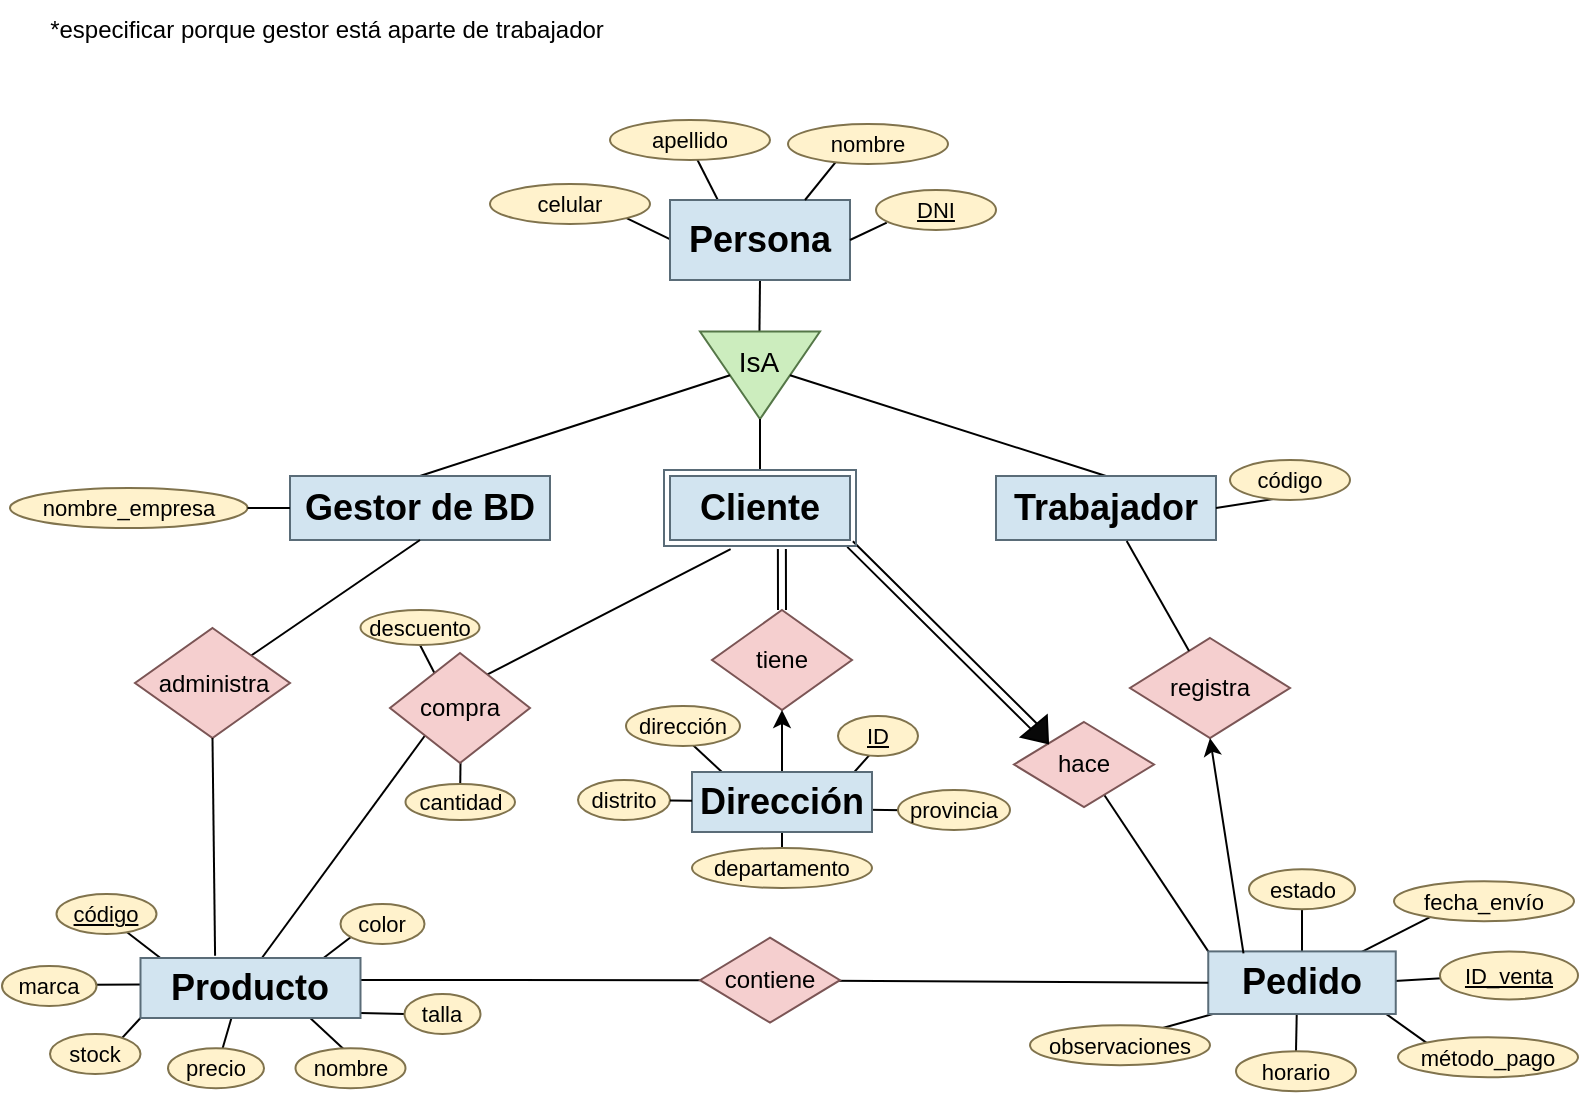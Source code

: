 <mxfile version="24.7.17">
  <diagram id="R2lEEEUBdFMjLlhIrx00" name="Page-1">
    <mxGraphModel dx="619" dy="688" grid="0" gridSize="10" guides="1" tooltips="1" connect="1" arrows="1" fold="1" page="1" pageScale="1" pageWidth="850" pageHeight="1100" math="0" shadow="0" extFonts="Permanent Marker^https://fonts.googleapis.com/css?family=Permanent+Marker">
      <root>
        <mxCell id="0" />
        <mxCell id="1" parent="0" />
        <mxCell id="55ezojVvOQlJSLOhFWwa-69" value="" style="endArrow=none;html=1;rounded=0;exitX=0.439;exitY=0.027;exitDx=0;exitDy=0;entryX=0.745;entryY=0.91;entryDx=0;entryDy=0;entryPerimeter=0;exitPerimeter=0;" edge="1" parent="1" source="55ezojVvOQlJSLOhFWwa-61" target="ELXSJOn3E0flHP4w-PMO-53">
          <mxGeometry width="50" height="50" relative="1" as="geometry">
            <mxPoint x="119.25" y="650" as="sourcePoint" />
            <mxPoint x="123.25" y="629" as="targetPoint" />
          </mxGeometry>
        </mxCell>
        <mxCell id="55ezojVvOQlJSLOhFWwa-68" value="" style="endArrow=none;html=1;rounded=0;exitX=0.551;exitY=0.15;exitDx=0;exitDy=0;entryX=0.414;entryY=0.993;entryDx=0;entryDy=0;entryPerimeter=0;exitPerimeter=0;" edge="1" parent="1" source="55ezojVvOQlJSLOhFWwa-62" target="ELXSJOn3E0flHP4w-PMO-53">
          <mxGeometry width="50" height="50" relative="1" as="geometry">
            <mxPoint x="80.25" y="641" as="sourcePoint" />
            <mxPoint x="98.25" y="625" as="targetPoint" />
          </mxGeometry>
        </mxCell>
        <mxCell id="55ezojVvOQlJSLOhFWwa-70" value="" style="endArrow=none;html=1;rounded=0;exitX=0;exitY=0.5;exitDx=0;exitDy=0;entryX=0.898;entryY=0.908;entryDx=0;entryDy=0;entryPerimeter=0;" edge="1" parent="1" source="55ezojVvOQlJSLOhFWwa-60" target="ELXSJOn3E0flHP4w-PMO-53">
          <mxGeometry width="50" height="50" relative="1" as="geometry">
            <mxPoint x="179.25" y="654" as="sourcePoint" />
            <mxPoint x="163.25" y="628" as="targetPoint" />
          </mxGeometry>
        </mxCell>
        <mxCell id="55ezojVvOQlJSLOhFWwa-67" value="" style="endArrow=none;html=1;rounded=0;exitX=0.772;exitY=0.161;exitDx=0;exitDy=0;entryX=0;entryY=1;entryDx=0;entryDy=0;exitPerimeter=0;" edge="1" parent="1" source="55ezojVvOQlJSLOhFWwa-63" target="ELXSJOn3E0flHP4w-PMO-53">
          <mxGeometry width="50" height="50" relative="1" as="geometry">
            <mxPoint x="71.25" y="610" as="sourcePoint" />
            <mxPoint x="96.25" y="612" as="targetPoint" />
          </mxGeometry>
        </mxCell>
        <mxCell id="55ezojVvOQlJSLOhFWwa-66" value="" style="endArrow=none;html=1;rounded=0;exitX=0.953;exitY=0.471;exitDx=0;exitDy=0;entryX=0.008;entryY=0.44;entryDx=0;entryDy=0;exitPerimeter=0;entryPerimeter=0;" edge="1" parent="1" source="55ezojVvOQlJSLOhFWwa-64" target="ELXSJOn3E0flHP4w-PMO-53">
          <mxGeometry width="50" height="50" relative="1" as="geometry">
            <mxPoint x="93.25" y="586" as="sourcePoint" />
            <mxPoint x="105.25" y="599" as="targetPoint" />
          </mxGeometry>
        </mxCell>
        <mxCell id="55ezojVvOQlJSLOhFWwa-65" value="" style="endArrow=none;html=1;rounded=0;exitX=0.683;exitY=0.912;exitDx=0;exitDy=0;entryX=0.095;entryY=0.012;entryDx=0;entryDy=0;exitPerimeter=0;entryPerimeter=0;" edge="1" parent="1" source="55ezojVvOQlJSLOhFWwa-58" target="ELXSJOn3E0flHP4w-PMO-53">
          <mxGeometry width="50" height="50" relative="1" as="geometry">
            <mxPoint x="196.25" y="501" as="sourcePoint" />
            <mxPoint x="223.25" y="501" as="targetPoint" />
          </mxGeometry>
        </mxCell>
        <mxCell id="55ezojVvOQlJSLOhFWwa-71" value="" style="endArrow=none;html=1;rounded=0;exitX=0.171;exitY=0.751;exitDx=0;exitDy=0;entryX=0.826;entryY=0.016;entryDx=0;entryDy=0;exitPerimeter=0;entryPerimeter=0;" edge="1" parent="1" source="55ezojVvOQlJSLOhFWwa-59" target="ELXSJOn3E0flHP4w-PMO-53">
          <mxGeometry width="50" height="50" relative="1" as="geometry">
            <mxPoint x="221.25" y="639" as="sourcePoint" />
            <mxPoint x="194.25" y="626" as="targetPoint" />
          </mxGeometry>
        </mxCell>
        <mxCell id="55ezojVvOQlJSLOhFWwa-22" value="" style="endArrow=none;html=1;rounded=0;entryX=0;entryY=0.5;entryDx=0;entryDy=0;exitX=0.909;exitY=0.367;exitDx=0;exitDy=0;exitPerimeter=0;" edge="1" parent="1" source="ELXSJOn3E0flHP4w-PMO-53" target="55ezojVvOQlJSLOhFWwa-21">
          <mxGeometry width="50" height="50" relative="1" as="geometry">
            <mxPoint x="230" y="642" as="sourcePoint" />
            <mxPoint x="353" y="644" as="targetPoint" />
          </mxGeometry>
        </mxCell>
        <mxCell id="55ezojVvOQlJSLOhFWwa-9" value="" style="endArrow=none;html=1;rounded=0;exitX=0.777;exitY=0.071;exitDx=0;exitDy=0;entryX=0.222;entryY=0.85;entryDx=0;entryDy=0;entryPerimeter=0;exitPerimeter=0;" edge="1" parent="1" source="ELXSJOn3E0flHP4w-PMO-58" target="55ezojVvOQlJSLOhFWwa-57">
          <mxGeometry width="50" height="50" relative="1" as="geometry">
            <mxPoint x="746" y="644.6" as="sourcePoint" />
            <mxPoint x="730.02" y="557.12" as="targetPoint" />
          </mxGeometry>
        </mxCell>
        <mxCell id="55ezojVvOQlJSLOhFWwa-19" value="" style="endArrow=none;html=1;rounded=0;exitX=0.971;exitY=0.476;exitDx=0;exitDy=0;exitPerimeter=0;entryX=0.043;entryY=0.552;entryDx=0;entryDy=0;entryPerimeter=0;" edge="1" parent="1" source="ELXSJOn3E0flHP4w-PMO-58" target="55ezojVvOQlJSLOhFWwa-18">
          <mxGeometry width="50" height="50" relative="1" as="geometry">
            <mxPoint x="709" y="652.6" as="sourcePoint" />
            <mxPoint x="736" y="664.6" as="targetPoint" />
          </mxGeometry>
        </mxCell>
        <mxCell id="55ezojVvOQlJSLOhFWwa-15" value="" style="endArrow=none;html=1;rounded=0;entryX=0;entryY=0;entryDx=0;entryDy=0;" edge="1" parent="1" source="ELXSJOn3E0flHP4w-PMO-50" target="ELXSJOn3E0flHP4w-PMO-58">
          <mxGeometry width="50" height="50" relative="1" as="geometry">
            <mxPoint x="710" y="493" as="sourcePoint" />
            <mxPoint x="640" y="620" as="targetPoint" />
          </mxGeometry>
        </mxCell>
        <mxCell id="55ezojVvOQlJSLOhFWwa-12" value="" style="endArrow=none;html=1;rounded=0;exitX=0.907;exitY=0.91;exitDx=0;exitDy=0;entryX=0.196;entryY=0.26;entryDx=0;entryDy=0;entryPerimeter=0;exitPerimeter=0;" edge="1" parent="1" source="ELXSJOn3E0flHP4w-PMO-58" target="55ezojVvOQlJSLOhFWwa-11">
          <mxGeometry width="50" height="50" relative="1" as="geometry">
            <mxPoint x="708" y="644.6" as="sourcePoint" />
            <mxPoint x="730" y="657.6" as="targetPoint" />
          </mxGeometry>
        </mxCell>
        <mxCell id="55ezojVvOQlJSLOhFWwa-48" value="" style="endArrow=none;html=1;rounded=0;entryX=0.101;entryY=0.936;entryDx=0;entryDy=0;exitX=0.682;exitY=0.14;exitDx=0;exitDy=0;exitPerimeter=0;entryPerimeter=0;" edge="1" parent="1" source="55ezojVvOQlJSLOhFWwa-45" target="ELXSJOn3E0flHP4w-PMO-58">
          <mxGeometry width="50" height="50" relative="1" as="geometry">
            <mxPoint x="686" y="652.6" as="sourcePoint" />
            <mxPoint x="626" y="614.6" as="targetPoint" />
          </mxGeometry>
        </mxCell>
        <mxCell id="55ezojVvOQlJSLOhFWwa-47" value="" style="endArrow=none;html=1;rounded=0;exitX=0.472;exitY=0.987;exitDx=0;exitDy=0;entryX=0.5;entryY=0;entryDx=0;entryDy=0;exitPerimeter=0;" edge="1" parent="1" source="ELXSJOn3E0flHP4w-PMO-58" target="55ezojVvOQlJSLOhFWwa-56">
          <mxGeometry width="50" height="50" relative="1" as="geometry">
            <mxPoint x="639" y="620.6" as="sourcePoint" />
            <mxPoint x="680.71" y="636.64" as="targetPoint" />
          </mxGeometry>
        </mxCell>
        <mxCell id="55ezojVvOQlJSLOhFWwa-17" value="" style="endArrow=none;html=1;rounded=0;exitX=0.5;exitY=0;exitDx=0;exitDy=0;entryX=0.5;entryY=1;entryDx=0;entryDy=0;" edge="1" parent="1" source="ELXSJOn3E0flHP4w-PMO-58" target="55ezojVvOQlJSLOhFWwa-16">
          <mxGeometry width="50" height="50" relative="1" as="geometry">
            <mxPoint x="626" y="634.6" as="sourcePoint" />
            <mxPoint x="661" y="564.6" as="targetPoint" />
          </mxGeometry>
        </mxCell>
        <mxCell id="55ezojVvOQlJSLOhFWwa-43" value="" style="endArrow=none;html=1;rounded=0;exitX=0.211;exitY=0.126;exitDx=0;exitDy=0;exitPerimeter=0;entryX=0.575;entryY=0.943;entryDx=0;entryDy=0;entryPerimeter=0;" edge="1" parent="1" source="ELXSJOn3E0flHP4w-PMO-56" target="55ezojVvOQlJSLOhFWwa-36">
          <mxGeometry width="50" height="50" relative="1" as="geometry">
            <mxPoint x="371" y="542" as="sourcePoint" />
            <mxPoint x="335" y="549" as="targetPoint" />
          </mxGeometry>
        </mxCell>
        <mxCell id="55ezojVvOQlJSLOhFWwa-39" value="" style="endArrow=none;html=1;rounded=0;entryX=0.5;entryY=0;entryDx=0;entryDy=0;exitX=0.5;exitY=1;exitDx=0;exitDy=0;" edge="1" parent="1" source="ELXSJOn3E0flHP4w-PMO-56" target="55ezojVvOQlJSLOhFWwa-33">
          <mxGeometry width="50" height="50" relative="1" as="geometry">
            <mxPoint x="458" y="539" as="sourcePoint" />
            <mxPoint x="490" y="539" as="targetPoint" />
          </mxGeometry>
        </mxCell>
        <mxCell id="55ezojVvOQlJSLOhFWwa-38" value="" style="endArrow=none;html=1;rounded=0;entryX=0.448;entryY=0.852;entryDx=0;entryDy=0;exitX=0.881;exitY=0.071;exitDx=0;exitDy=0;exitPerimeter=0;entryPerimeter=0;" edge="1" parent="1" source="ELXSJOn3E0flHP4w-PMO-56" target="55ezojVvOQlJSLOhFWwa-31">
          <mxGeometry width="50" height="50" relative="1" as="geometry">
            <mxPoint x="458" y="539" as="sourcePoint" />
            <mxPoint x="490" y="546" as="targetPoint" />
          </mxGeometry>
        </mxCell>
        <mxCell id="55ezojVvOQlJSLOhFWwa-37" value="" style="endArrow=none;html=1;rounded=0;entryX=0.057;entryY=0.505;entryDx=0;entryDy=0;exitX=0.975;exitY=0.63;exitDx=0;exitDy=0;exitPerimeter=0;entryPerimeter=0;" edge="1" parent="1" source="ELXSJOn3E0flHP4w-PMO-56" target="55ezojVvOQlJSLOhFWwa-34">
          <mxGeometry width="50" height="50" relative="1" as="geometry">
            <mxPoint x="589" y="500" as="sourcePoint" />
            <mxPoint x="678" y="627" as="targetPoint" />
          </mxGeometry>
        </mxCell>
        <mxCell id="55ezojVvOQlJSLOhFWwa-2" value="" style="endArrow=none;html=1;rounded=0;exitX=0.5;exitY=0;exitDx=0;exitDy=0;entryX=0.504;entryY=0.962;entryDx=0;entryDy=0;entryPerimeter=0;" edge="1" parent="1" source="55ezojVvOQlJSLOhFWwa-1" target="ELXSJOn3E0flHP4w-PMO-48">
          <mxGeometry width="50" height="50" relative="1" as="geometry">
            <mxPoint x="302" y="445" as="sourcePoint" />
            <mxPoint x="322" y="465" as="targetPoint" />
          </mxGeometry>
        </mxCell>
        <mxCell id="ELXSJOn3E0flHP4w-PMO-84" value="" style="endArrow=none;html=1;rounded=0;exitX=0.333;exitY=0.22;exitDx=0;exitDy=0;entryX=0.5;entryY=1;entryDx=0;entryDy=0;exitPerimeter=0;" parent="1" source="ELXSJOn3E0flHP4w-PMO-48" target="ELXSJOn3E0flHP4w-PMO-82" edge="1">
          <mxGeometry width="50" height="50" relative="1" as="geometry">
            <mxPoint x="309" y="385" as="sourcePoint" />
            <mxPoint x="286" y="374" as="targetPoint" />
          </mxGeometry>
        </mxCell>
        <mxCell id="ELXSJOn3E0flHP4w-PMO-70" value="" style="shape=link;html=1;rounded=0;exitX=0.614;exitY=1.04;exitDx=0;exitDy=0;entryX=0.5;entryY=0;entryDx=0;entryDy=0;exitPerimeter=0;" parent="1" source="ELXSJOn3E0flHP4w-PMO-45" target="ELXSJOn3E0flHP4w-PMO-52" edge="1">
          <mxGeometry width="100" relative="1" as="geometry">
            <mxPoint x="380" y="530" as="sourcePoint" />
            <mxPoint x="480" y="530" as="targetPoint" />
          </mxGeometry>
        </mxCell>
        <mxCell id="ELXSJOn3E0flHP4w-PMO-69" value="" style="endArrow=none;html=1;rounded=0;exitX=0.683;exitY=0.203;exitDx=0;exitDy=0;entryX=0.347;entryY=1.04;entryDx=0;entryDy=0;exitPerimeter=0;entryPerimeter=0;" parent="1" source="ELXSJOn3E0flHP4w-PMO-48" target="ELXSJOn3E0flHP4w-PMO-45" edge="1">
          <mxGeometry width="50" height="50" relative="1" as="geometry">
            <mxPoint x="320" y="489" as="sourcePoint" />
            <mxPoint x="424" y="430" as="targetPoint" />
          </mxGeometry>
        </mxCell>
        <mxCell id="ELXSJOn3E0flHP4w-PMO-68" value="" style="endArrow=none;html=1;rounded=0;exitX=0.545;exitY=0.033;exitDx=0;exitDy=0;entryX=0;entryY=1;entryDx=0;entryDy=0;exitPerimeter=0;" parent="1" source="ELXSJOn3E0flHP4w-PMO-53" target="ELXSJOn3E0flHP4w-PMO-48" edge="1">
          <mxGeometry width="50" height="50" relative="1" as="geometry">
            <mxPoint x="400" y="570" as="sourcePoint" />
            <mxPoint x="450" y="520" as="targetPoint" />
          </mxGeometry>
        </mxCell>
        <mxCell id="ELXSJOn3E0flHP4w-PMO-22" value="" style="endArrow=none;html=1;rounded=0;exitX=0.057;exitY=0.505;exitDx=0;exitDy=0;exitPerimeter=0;entryX=0.5;entryY=1;entryDx=0;entryDy=0;" parent="1" source="ELXSJOn3E0flHP4w-PMO-31" target="ELXSJOn3E0flHP4w-PMO-2" edge="1">
          <mxGeometry width="50" height="50" relative="1" as="geometry">
            <mxPoint x="395" y="274" as="sourcePoint" />
            <mxPoint x="395" y="247" as="targetPoint" />
          </mxGeometry>
        </mxCell>
        <mxCell id="ELXSJOn3E0flHP4w-PMO-15" value="" style="endArrow=none;html=1;rounded=0;exitX=0.019;exitY=0.512;exitDx=0;exitDy=0;exitPerimeter=0;entryX=1;entryY=1;entryDx=0;entryDy=0;" parent="1" source="ELXSJOn3E0flHP4w-PMO-2" target="ELXSJOn3E0flHP4w-PMO-12" edge="1">
          <mxGeometry width="50" height="50" relative="1" as="geometry">
            <mxPoint x="350" y="227" as="sourcePoint" />
            <mxPoint x="320" y="215" as="targetPoint" />
          </mxGeometry>
        </mxCell>
        <mxCell id="ELXSJOn3E0flHP4w-PMO-14" value="" style="endArrow=none;html=1;rounded=0;entryX=0.538;entryY=0.932;entryDx=0;entryDy=0;entryPerimeter=0;exitX=0.27;exitY=0.018;exitDx=0;exitDy=0;exitPerimeter=0;" parent="1" source="ELXSJOn3E0flHP4w-PMO-2" target="ELXSJOn3E0flHP4w-PMO-11" edge="1">
          <mxGeometry width="50" height="50" relative="1" as="geometry">
            <mxPoint x="368" y="212" as="sourcePoint" />
            <mxPoint x="358" y="182" as="targetPoint" />
          </mxGeometry>
        </mxCell>
        <mxCell id="ELXSJOn3E0flHP4w-PMO-2" value="&lt;font style=&quot;font-size: 18px;&quot;&gt;&lt;b&gt;Persona&lt;/b&gt;&lt;/font&gt;" style="rounded=0;whiteSpace=wrap;html=1;fillColor=#d2e4f0;strokeColor=#5a6c78;shadow=0;" parent="1" vertex="1">
          <mxGeometry x="350" y="210" width="90" height="40" as="geometry" />
        </mxCell>
        <mxCell id="ELXSJOn3E0flHP4w-PMO-8" value="" style="endArrow=none;html=1;rounded=0;exitX=1;exitY=0.5;exitDx=0;exitDy=0;entryX=0.09;entryY=0.814;entryDx=0;entryDy=0;entryPerimeter=0;" parent="1" source="ELXSJOn3E0flHP4w-PMO-2" target="ELXSJOn3E0flHP4w-PMO-9" edge="1">
          <mxGeometry width="50" height="50" relative="1" as="geometry">
            <mxPoint x="440" y="226" as="sourcePoint" />
            <mxPoint x="470" y="216" as="targetPoint" />
          </mxGeometry>
        </mxCell>
        <mxCell id="ELXSJOn3E0flHP4w-PMO-9" value="&lt;u&gt;&lt;font style=&quot;font-size: 11px;&quot;&gt;DNI&lt;/font&gt;&lt;/u&gt;" style="ellipse;whiteSpace=wrap;html=1;fillColor=#FFF2CC;strokeColor=#80734D;" parent="1" vertex="1">
          <mxGeometry x="453" y="205" width="60" height="20" as="geometry" />
        </mxCell>
        <mxCell id="ELXSJOn3E0flHP4w-PMO-12" value="&lt;font style=&quot;font-size: 11px;&quot;&gt;celular&lt;/font&gt;" style="ellipse;whiteSpace=wrap;html=1;fillColor=#fff2cc;strokeColor=#80734d;" parent="1" vertex="1">
          <mxGeometry x="260" y="202" width="80" height="20" as="geometry" />
        </mxCell>
        <mxCell id="ELXSJOn3E0flHP4w-PMO-13" value="" style="endArrow=none;html=1;rounded=0;exitX=0.75;exitY=0;exitDx=0;exitDy=0;entryX=0.299;entryY=0.947;entryDx=0;entryDy=0;entryPerimeter=0;" parent="1" source="ELXSJOn3E0flHP4w-PMO-2" target="ELXSJOn3E0flHP4w-PMO-10" edge="1">
          <mxGeometry width="50" height="50" relative="1" as="geometry">
            <mxPoint x="420" y="210" as="sourcePoint" />
            <mxPoint x="440" y="180" as="targetPoint" />
          </mxGeometry>
        </mxCell>
        <mxCell id="ELXSJOn3E0flHP4w-PMO-10" value="&lt;font style=&quot;font-size: 11px;&quot;&gt;nombre&lt;/font&gt;" style="ellipse;whiteSpace=wrap;html=1;fillColor=#FFF2CC;strokeColor=#80734D;" parent="1" vertex="1">
          <mxGeometry x="409" y="172" width="80" height="20" as="geometry" />
        </mxCell>
        <mxCell id="ELXSJOn3E0flHP4w-PMO-11" value="&lt;font style=&quot;font-size: 11px;&quot;&gt;apellido&lt;/font&gt;" style="ellipse;whiteSpace=wrap;html=1;fillColor=#FFF2CC;strokeColor=#80734D;" parent="1" vertex="1">
          <mxGeometry x="320" y="170" width="80" height="20" as="geometry" />
        </mxCell>
        <mxCell id="ELXSJOn3E0flHP4w-PMO-31" value="" style="triangle;whiteSpace=wrap;html=1;rotation=90;fillColor=#ccedbe;strokeColor=#557748;" parent="1" vertex="1">
          <mxGeometry x="373.13" y="267.63" width="43.75" height="60" as="geometry" />
        </mxCell>
        <mxCell id="ELXSJOn3E0flHP4w-PMO-32" value="&lt;font style=&quot;font-size: 14px;&quot;&gt;IsA&lt;/font&gt;" style="text;html=1;align=center;verticalAlign=middle;resizable=0;points=[];autosize=1;strokeColor=none;fillColor=none;" parent="1" vertex="1">
          <mxGeometry x="374" y="276" width="40" height="30" as="geometry" />
        </mxCell>
        <mxCell id="ELXSJOn3E0flHP4w-PMO-34" value="" style="endArrow=none;html=1;rounded=0;entryX=0.5;entryY=0;entryDx=0;entryDy=0;exitX=0.5;exitY=0;exitDx=0;exitDy=0;" parent="1" source="ELXSJOn3E0flHP4w-PMO-41" target="ELXSJOn3E0flHP4w-PMO-31" edge="1">
          <mxGeometry width="50" height="50" relative="1" as="geometry">
            <mxPoint x="560" y="370" as="sourcePoint" />
            <mxPoint x="409" y="300" as="targetPoint" />
          </mxGeometry>
        </mxCell>
        <mxCell id="ELXSJOn3E0flHP4w-PMO-35" value="" style="endArrow=none;html=1;rounded=0;entryX=0.5;entryY=1;entryDx=0;entryDy=0;exitX=0.5;exitY=0;exitDx=0;exitDy=0;" parent="1" source="ELXSJOn3E0flHP4w-PMO-39" target="ELXSJOn3E0flHP4w-PMO-31" edge="1">
          <mxGeometry width="50" height="50" relative="1" as="geometry">
            <mxPoint x="226.25" y="370" as="sourcePoint" />
            <mxPoint x="376.25" y="300" as="targetPoint" />
          </mxGeometry>
        </mxCell>
        <mxCell id="ELXSJOn3E0flHP4w-PMO-38" value="" style="endArrow=none;html=1;rounded=0;entryX=1;entryY=0.5;entryDx=0;entryDy=0;exitX=0.5;exitY=0;exitDx=0;exitDy=0;" parent="1" source="ELXSJOn3E0flHP4w-PMO-45" target="ELXSJOn3E0flHP4w-PMO-31" edge="1">
          <mxGeometry width="50" height="50" relative="1" as="geometry">
            <mxPoint x="400" y="360" as="sourcePoint" />
            <mxPoint x="359.75" y="320" as="targetPoint" />
          </mxGeometry>
        </mxCell>
        <mxCell id="ELXSJOn3E0flHP4w-PMO-39" value="&lt;font style=&quot;font-size: 18px;&quot;&gt;&lt;b&gt;Gestor de BD&lt;/b&gt;&lt;/font&gt;" style="rounded=0;whiteSpace=wrap;html=1;fillColor=#d2e4f0;strokeColor=#5a6c78;shadow=0;" parent="1" vertex="1">
          <mxGeometry x="160" y="348" width="130" height="32" as="geometry" />
        </mxCell>
        <mxCell id="ELXSJOn3E0flHP4w-PMO-41" value="&lt;span style=&quot;font-size: 18px;&quot;&gt;&lt;b&gt;Trabajador&lt;/b&gt;&lt;/span&gt;" style="rounded=0;whiteSpace=wrap;html=1;fillColor=#d2e4f0;strokeColor=#5a6c78;shadow=0;" parent="1" vertex="1">
          <mxGeometry x="513" y="348" width="110" height="32" as="geometry" />
        </mxCell>
        <mxCell id="ELXSJOn3E0flHP4w-PMO-46" value="" style="endArrow=none;html=1;rounded=0;exitX=1;exitY=0;exitDx=0;exitDy=0;entryX=0.5;entryY=1;entryDx=0;entryDy=0;" parent="1" source="ELXSJOn3E0flHP4w-PMO-47" target="ELXSJOn3E0flHP4w-PMO-39" edge="1">
          <mxGeometry width="50" height="50" relative="1" as="geometry">
            <mxPoint x="227.5" y="483" as="sourcePoint" />
            <mxPoint x="222.5" y="413" as="targetPoint" />
          </mxGeometry>
        </mxCell>
        <mxCell id="ELXSJOn3E0flHP4w-PMO-47" value="administra" style="rhombus;whiteSpace=wrap;html=1;fillColor=#F5CFCF;strokeColor=#7B5555;" parent="1" vertex="1">
          <mxGeometry x="82.5" y="424" width="77.5" height="55" as="geometry" />
        </mxCell>
        <mxCell id="ELXSJOn3E0flHP4w-PMO-48" value="compra" style="rhombus;whiteSpace=wrap;html=1;fillColor=#F5CFCF;strokeColor=#7B5555;" parent="1" vertex="1">
          <mxGeometry x="210" y="436.5" width="70" height="55" as="geometry" />
        </mxCell>
        <mxCell id="ELXSJOn3E0flHP4w-PMO-49" value="registra" style="rhombus;whiteSpace=wrap;html=1;fillColor=#F5CFCF;strokeColor=#7B5555;" parent="1" vertex="1">
          <mxGeometry x="580" y="429" width="80" height="50" as="geometry" />
        </mxCell>
        <mxCell id="ELXSJOn3E0flHP4w-PMO-52" value="tiene" style="rhombus;whiteSpace=wrap;html=1;fillColor=#F5CFCF;strokeColor=#7B5555;" parent="1" vertex="1">
          <mxGeometry x="371" y="415" width="70" height="50" as="geometry" />
        </mxCell>
        <mxCell id="ELXSJOn3E0flHP4w-PMO-53" value="&lt;font style=&quot;font-size: 18px;&quot;&gt;&lt;b&gt;Producto&lt;/b&gt;&lt;/font&gt;" style="rounded=0;whiteSpace=wrap;html=1;fillColor=#d2e4f0;strokeColor=#5a6c78;shadow=0;" parent="1" vertex="1">
          <mxGeometry x="85.25" y="589" width="110" height="30" as="geometry" />
        </mxCell>
        <mxCell id="55ezojVvOQlJSLOhFWwa-24" style="edgeStyle=orthogonalEdgeStyle;rounded=0;orthogonalLoop=1;jettySize=auto;html=1;entryX=0.5;entryY=1;entryDx=0;entryDy=0;" edge="1" parent="1" source="ELXSJOn3E0flHP4w-PMO-56" target="ELXSJOn3E0flHP4w-PMO-52">
          <mxGeometry relative="1" as="geometry" />
        </mxCell>
        <mxCell id="ELXSJOn3E0flHP4w-PMO-56" value="&lt;font style=&quot;font-size: 18px;&quot;&gt;&lt;b&gt;Dirección&lt;/b&gt;&lt;/font&gt;" style="rounded=0;whiteSpace=wrap;html=1;fillColor=#d2e4f0;strokeColor=#5a6c78;shadow=0;" parent="1" vertex="1">
          <mxGeometry x="361" y="496" width="90" height="30" as="geometry" />
        </mxCell>
        <mxCell id="ELXSJOn3E0flHP4w-PMO-62" value="" style="endArrow=none;html=1;rounded=0;exitX=1;exitY=0.5;exitDx=0;exitDy=0;entryX=0.415;entryY=0.948;entryDx=0;entryDy=0;entryPerimeter=0;" parent="1" source="ELXSJOn3E0flHP4w-PMO-41" target="55ezojVvOQlJSLOhFWwa-6" edge="1">
          <mxGeometry width="50" height="50" relative="1" as="geometry">
            <mxPoint x="450" y="240" as="sourcePoint" />
            <mxPoint x="648.539" y="356.987" as="targetPoint" />
          </mxGeometry>
        </mxCell>
        <mxCell id="ELXSJOn3E0flHP4w-PMO-65" value="&lt;font style=&quot;font-size: 11px;&quot;&gt;nombre_empresa&lt;/font&gt;" style="ellipse;whiteSpace=wrap;html=1;fillColor=#FFF2CC;strokeColor=#80734D;" parent="1" vertex="1">
          <mxGeometry x="20" y="354" width="118.75" height="20" as="geometry" />
        </mxCell>
        <mxCell id="ELXSJOn3E0flHP4w-PMO-66" value="" style="endArrow=none;html=1;rounded=0;entryX=1;entryY=0.5;entryDx=0;entryDy=0;exitX=0;exitY=0.5;exitDx=0;exitDy=0;" parent="1" source="ELXSJOn3E0flHP4w-PMO-39" target="ELXSJOn3E0flHP4w-PMO-65" edge="1">
          <mxGeometry width="50" height="50" relative="1" as="geometry">
            <mxPoint x="76.5" y="373" as="sourcePoint" />
            <mxPoint x="-78.5" y="236" as="targetPoint" />
          </mxGeometry>
        </mxCell>
        <mxCell id="ELXSJOn3E0flHP4w-PMO-67" value="" style="endArrow=none;html=1;rounded=0;entryX=0.5;entryY=1;entryDx=0;entryDy=0;exitX=0.339;exitY=-0.038;exitDx=0;exitDy=0;exitPerimeter=0;" parent="1" source="ELXSJOn3E0flHP4w-PMO-53" target="ELXSJOn3E0flHP4w-PMO-47" edge="1">
          <mxGeometry width="50" height="50" relative="1" as="geometry">
            <mxPoint x="80" y="580" as="sourcePoint" />
            <mxPoint x="94" y="520" as="targetPoint" />
          </mxGeometry>
        </mxCell>
        <mxCell id="ELXSJOn3E0flHP4w-PMO-72" value="" style="shape=link;html=1;rounded=0;exitX=0.969;exitY=0.974;exitDx=0;exitDy=0;entryX=0;entryY=0.5;entryDx=0;entryDy=0;exitPerimeter=0;" parent="1" source="ELXSJOn3E0flHP4w-PMO-45" target="55ezojVvOQlJSLOhFWwa-75" edge="1">
          <mxGeometry width="100" relative="1" as="geometry">
            <mxPoint x="429" y="401" as="sourcePoint" />
            <mxPoint x="548.5" y="482.0" as="targetPoint" />
          </mxGeometry>
        </mxCell>
        <mxCell id="ELXSJOn3E0flHP4w-PMO-74" value="" style="group" parent="1" vertex="1" connectable="0">
          <mxGeometry x="616" y="583.35" width="100" height="36" as="geometry" />
        </mxCell>
        <mxCell id="ELXSJOn3E0flHP4w-PMO-58" value="&lt;span style=&quot;font-size: 18px;&quot;&gt;&lt;b&gt;Pedido&lt;/b&gt;&lt;/span&gt;" style="rounded=0;whiteSpace=wrap;html=1;fillColor=#d2e4f0;strokeColor=#5a6c78;shadow=0;" parent="ELXSJOn3E0flHP4w-PMO-74" vertex="1">
          <mxGeometry x="3.125" y="2.348" width="93.75" height="31.304" as="geometry" />
        </mxCell>
        <mxCell id="ELXSJOn3E0flHP4w-PMO-76" value="" style="endArrow=none;html=1;rounded=0;entryX=0.594;entryY=1.017;entryDx=0;entryDy=0;entryPerimeter=0;" parent="1" source="ELXSJOn3E0flHP4w-PMO-49" target="ELXSJOn3E0flHP4w-PMO-41" edge="1">
          <mxGeometry width="50" height="50" relative="1" as="geometry">
            <mxPoint x="600" y="450" as="sourcePoint" />
            <mxPoint x="650" y="400" as="targetPoint" />
          </mxGeometry>
        </mxCell>
        <mxCell id="ELXSJOn3E0flHP4w-PMO-82" value="&lt;font style=&quot;font-size: 11px;&quot;&gt;descuento&lt;/font&gt;" style="ellipse;whiteSpace=wrap;html=1;fillColor=#FFF2CC;strokeColor=#80734D;" parent="1" vertex="1">
          <mxGeometry x="195.25" y="415" width="59.5" height="17.5" as="geometry" />
        </mxCell>
        <mxCell id="55ezojVvOQlJSLOhFWwa-1" value="&lt;font style=&quot;font-size: 11px;&quot;&gt;cantidad&lt;/font&gt;" style="ellipse;whiteSpace=wrap;html=1;fillColor=#FFF2CC;strokeColor=#80734D;" vertex="1" parent="1">
          <mxGeometry x="217.75" y="502" width="54.75" height="18" as="geometry" />
        </mxCell>
        <mxCell id="55ezojVvOQlJSLOhFWwa-6" value="&lt;font style=&quot;font-size: 11px;&quot;&gt;código&lt;/font&gt;" style="ellipse;whiteSpace=wrap;html=1;fillColor=#FFF2CC;strokeColor=#80734D;" vertex="1" parent="1">
          <mxGeometry x="630" y="340" width="60" height="20" as="geometry" />
        </mxCell>
        <mxCell id="55ezojVvOQlJSLOhFWwa-11" value="&lt;font style=&quot;font-size: 11px;&quot;&gt;método_pago&lt;/font&gt;" style="ellipse;whiteSpace=wrap;html=1;fillColor=#FFF2CC;strokeColor=#80734D;" vertex="1" parent="1">
          <mxGeometry x="714" y="628.6" width="90" height="20" as="geometry" />
        </mxCell>
        <mxCell id="55ezojVvOQlJSLOhFWwa-14" value="" style="group" vertex="1" connectable="0" parent="1">
          <mxGeometry x="347" y="345" width="96" height="38" as="geometry" />
        </mxCell>
        <mxCell id="ELXSJOn3E0flHP4w-PMO-45" value="" style="rounded=0;whiteSpace=wrap;html=1;strokeColor=#5A6C78;fillColor=none;" parent="55ezojVvOQlJSLOhFWwa-14" vertex="1">
          <mxGeometry width="96" height="38" as="geometry" />
        </mxCell>
        <mxCell id="ELXSJOn3E0flHP4w-PMO-40" value="&lt;font style=&quot;font-size: 18px;&quot;&gt;&lt;b&gt;Cliente&lt;/b&gt;&lt;/font&gt;" style="rounded=0;whiteSpace=wrap;html=1;fillColor=#d2e4f0;strokeColor=#5a6c78;shadow=0;" parent="55ezojVvOQlJSLOhFWwa-14" vertex="1">
          <mxGeometry x="3" y="3" width="90" height="32" as="geometry" />
        </mxCell>
        <mxCell id="ELXSJOn3E0flHP4w-PMO-50" value="&lt;font style=&quot;font-size: 12px;&quot;&gt;hace&lt;/font&gt;" style="rhombus;whiteSpace=wrap;html=1;fillColor=#F5CFCF;strokeColor=#7B5555;" parent="1" vertex="1">
          <mxGeometry x="522" y="471" width="70" height="42.5" as="geometry" />
        </mxCell>
        <mxCell id="55ezojVvOQlJSLOhFWwa-16" value="&lt;font style=&quot;font-size: 11px;&quot;&gt;estado&lt;/font&gt;" style="ellipse;whiteSpace=wrap;html=1;fillColor=#FFF2CC;strokeColor=#80734D;" vertex="1" parent="1">
          <mxGeometry x="639.5" y="544.6" width="53" height="20" as="geometry" />
        </mxCell>
        <mxCell id="55ezojVvOQlJSLOhFWwa-18" value="&lt;font style=&quot;font-size: 11px;&quot;&gt;ID_venta&lt;/font&gt;" style="ellipse;whiteSpace=wrap;html=1;fillColor=#FFF2CC;strokeColor=#80734D;fontStyle=4" vertex="1" parent="1">
          <mxGeometry x="735" y="585.7" width="69" height="24" as="geometry" />
        </mxCell>
        <mxCell id="55ezojVvOQlJSLOhFWwa-20" value="" style="endArrow=none;html=1;rounded=0;entryX=0;entryY=0.5;entryDx=0;entryDy=0;exitX=0.936;exitY=0.506;exitDx=0;exitDy=0;exitPerimeter=0;" edge="1" parent="1" source="55ezojVvOQlJSLOhFWwa-21" target="ELXSJOn3E0flHP4w-PMO-58">
          <mxGeometry width="50" height="50" relative="1" as="geometry">
            <mxPoint x="520" y="650" as="sourcePoint" />
            <mxPoint x="677" y="646" as="targetPoint" />
          </mxGeometry>
        </mxCell>
        <mxCell id="55ezojVvOQlJSLOhFWwa-21" value="&lt;font style=&quot;font-size: 12px;&quot;&gt;contiene&lt;/font&gt;" style="rhombus;whiteSpace=wrap;html=1;fillColor=#F5CFCF;strokeColor=#7B5555;" vertex="1" parent="1">
          <mxGeometry x="365" y="578.85" width="70" height="42.5" as="geometry" />
        </mxCell>
        <mxCell id="55ezojVvOQlJSLOhFWwa-23" value="*especificar porque gestor está aparte de trabajador" style="text;html=1;align=center;verticalAlign=middle;resizable=0;points=[];autosize=1;strokeColor=none;fillColor=none;" vertex="1" parent="1">
          <mxGeometry x="28" y="110" width="300" height="30" as="geometry" />
        </mxCell>
        <mxCell id="55ezojVvOQlJSLOhFWwa-31" value="&lt;font style=&quot;font-size: 11px;&quot;&gt;&lt;u&gt;ID&lt;/u&gt;&lt;/font&gt;" style="ellipse;whiteSpace=wrap;html=1;fillColor=#FFF2CC;strokeColor=#80734D;" vertex="1" parent="1">
          <mxGeometry x="434" y="468" width="40" height="20" as="geometry" />
        </mxCell>
        <mxCell id="55ezojVvOQlJSLOhFWwa-32" style="edgeStyle=orthogonalEdgeStyle;rounded=0;orthogonalLoop=1;jettySize=auto;html=1;exitX=0.5;exitY=1;exitDx=0;exitDy=0;" edge="1" source="55ezojVvOQlJSLOhFWwa-31" target="55ezojVvOQlJSLOhFWwa-31" parent="1">
          <mxGeometry relative="1" as="geometry" />
        </mxCell>
        <mxCell id="55ezojVvOQlJSLOhFWwa-33" value="&lt;font style=&quot;font-size: 11px;&quot;&gt;departamento&lt;/font&gt;" style="ellipse;whiteSpace=wrap;html=1;fillColor=#FFF2CC;strokeColor=#80734D;" vertex="1" parent="1">
          <mxGeometry x="361" y="534" width="90" height="20" as="geometry" />
        </mxCell>
        <mxCell id="55ezojVvOQlJSLOhFWwa-34" value="&lt;span style=&quot;font-size: 11px;&quot;&gt;provincia&lt;/span&gt;" style="ellipse;whiteSpace=wrap;html=1;fillColor=#FFF2CC;strokeColor=#80734D;" vertex="1" parent="1">
          <mxGeometry x="464" y="505" width="56" height="20" as="geometry" />
        </mxCell>
        <mxCell id="55ezojVvOQlJSLOhFWwa-35" value="&lt;font style=&quot;font-size: 11px;&quot;&gt;distrito&lt;/font&gt;" style="ellipse;whiteSpace=wrap;html=1;fillColor=#FFF2CC;strokeColor=#80734D;" vertex="1" parent="1">
          <mxGeometry x="304" y="500" width="46" height="20" as="geometry" />
        </mxCell>
        <mxCell id="55ezojVvOQlJSLOhFWwa-36" value="&lt;font style=&quot;font-size: 11px;&quot;&gt;dirección&lt;/font&gt;" style="ellipse;whiteSpace=wrap;html=1;fillColor=#FFF2CC;strokeColor=#80734D;" vertex="1" parent="1">
          <mxGeometry x="328" y="463" width="57" height="20" as="geometry" />
        </mxCell>
        <mxCell id="55ezojVvOQlJSLOhFWwa-40" value="" style="endArrow=none;html=1;rounded=0;" edge="1" parent="1" source="ELXSJOn3E0flHP4w-PMO-56" target="55ezojVvOQlJSLOhFWwa-35">
          <mxGeometry width="50" height="50" relative="1" as="geometry">
            <mxPoint x="439" y="549" as="sourcePoint" />
            <mxPoint x="438" y="566" as="targetPoint" />
          </mxGeometry>
        </mxCell>
        <mxCell id="55ezojVvOQlJSLOhFWwa-45" value="&lt;font style=&quot;font-size: 11px;&quot;&gt;observaciones&lt;/font&gt;" style="ellipse;whiteSpace=wrap;html=1;fillColor=#FFF2CC;strokeColor=#80734D;" vertex="1" parent="1">
          <mxGeometry x="530" y="622.6" width="90" height="20" as="geometry" />
        </mxCell>
        <mxCell id="55ezojVvOQlJSLOhFWwa-56" value="&lt;font style=&quot;font-size: 11px;&quot;&gt;horario&lt;/font&gt;" style="ellipse;whiteSpace=wrap;html=1;fillColor=#FFF2CC;strokeColor=#80734D;" vertex="1" parent="1">
          <mxGeometry x="633" y="635.6" width="60" height="20" as="geometry" />
        </mxCell>
        <mxCell id="55ezojVvOQlJSLOhFWwa-57" value="&lt;font style=&quot;font-size: 11px;&quot;&gt;fecha_envío&lt;/font&gt;" style="ellipse;whiteSpace=wrap;html=1;fillColor=#FFF2CC;strokeColor=#80734D;" vertex="1" parent="1">
          <mxGeometry x="712" y="550.6" width="90" height="20" as="geometry" />
        </mxCell>
        <mxCell id="55ezojVvOQlJSLOhFWwa-58" value="&lt;font style=&quot;font-size: 11px;&quot;&gt;&lt;u&gt;código&lt;/u&gt;&lt;/font&gt;" style="ellipse;whiteSpace=wrap;html=1;fillColor=#FFF2CC;strokeColor=#80734D;" vertex="1" parent="1">
          <mxGeometry x="43.25" y="557" width="50" height="20" as="geometry" />
        </mxCell>
        <mxCell id="55ezojVvOQlJSLOhFWwa-59" value="&lt;font style=&quot;font-size: 11px;&quot;&gt;color&lt;/font&gt;" style="ellipse;whiteSpace=wrap;html=1;fillColor=#FFF2CC;strokeColor=#80734D;" vertex="1" parent="1">
          <mxGeometry x="185.25" y="562" width="42" height="20" as="geometry" />
        </mxCell>
        <mxCell id="55ezojVvOQlJSLOhFWwa-60" value="&lt;font style=&quot;font-size: 11px;&quot;&gt;talla&lt;/font&gt;" style="ellipse;whiteSpace=wrap;html=1;fillColor=#FFF2CC;strokeColor=#80734D;" vertex="1" parent="1">
          <mxGeometry x="217.25" y="607" width="38" height="20" as="geometry" />
        </mxCell>
        <mxCell id="55ezojVvOQlJSLOhFWwa-61" value="&lt;font style=&quot;font-size: 11px;&quot;&gt;nombre&lt;/font&gt;" style="ellipse;whiteSpace=wrap;html=1;fillColor=#FFF2CC;strokeColor=#80734D;" vertex="1" parent="1">
          <mxGeometry x="162.75" y="634.1" width="55" height="20" as="geometry" />
        </mxCell>
        <mxCell id="55ezojVvOQlJSLOhFWwa-62" value="&lt;font style=&quot;font-size: 11px;&quot;&gt;precio&lt;/font&gt;" style="ellipse;whiteSpace=wrap;html=1;fillColor=#FFF2CC;strokeColor=#80734D;" vertex="1" parent="1">
          <mxGeometry x="99" y="634.1" width="48" height="20" as="geometry" />
        </mxCell>
        <mxCell id="55ezojVvOQlJSLOhFWwa-63" value="&lt;font style=&quot;font-size: 11px;&quot;&gt;stock&lt;/font&gt;" style="ellipse;whiteSpace=wrap;html=1;fillColor=#FFF2CC;strokeColor=#80734D;" vertex="1" parent="1">
          <mxGeometry x="40" y="627" width="45.25" height="20" as="geometry" />
        </mxCell>
        <mxCell id="55ezojVvOQlJSLOhFWwa-64" value="&lt;font style=&quot;font-size: 11px;&quot;&gt;marca&lt;/font&gt;" style="ellipse;whiteSpace=wrap;html=1;fillColor=#FFF2CC;strokeColor=#80734D;" vertex="1" parent="1">
          <mxGeometry x="16" y="593" width="47.25" height="20" as="geometry" />
        </mxCell>
        <mxCell id="55ezojVvOQlJSLOhFWwa-75" value="" style="triangle;whiteSpace=wrap;html=1;rotation=50.2;fillColor=#080808;" vertex="1" parent="1">
          <mxGeometry x="530" y="469" width="11" height="16.77" as="geometry" />
        </mxCell>
        <mxCell id="55ezojVvOQlJSLOhFWwa-83" value="" style="endArrow=classic;html=1;rounded=0;entryX=0.5;entryY=1;entryDx=0;entryDy=0;exitX=0.188;exitY=0.033;exitDx=0;exitDy=0;exitPerimeter=0;" edge="1" parent="1" source="ELXSJOn3E0flHP4w-PMO-58" target="ELXSJOn3E0flHP4w-PMO-49">
          <mxGeometry width="50" height="50" relative="1" as="geometry">
            <mxPoint x="450" y="540" as="sourcePoint" />
            <mxPoint x="500" y="490" as="targetPoint" />
          </mxGeometry>
        </mxCell>
      </root>
    </mxGraphModel>
  </diagram>
</mxfile>
